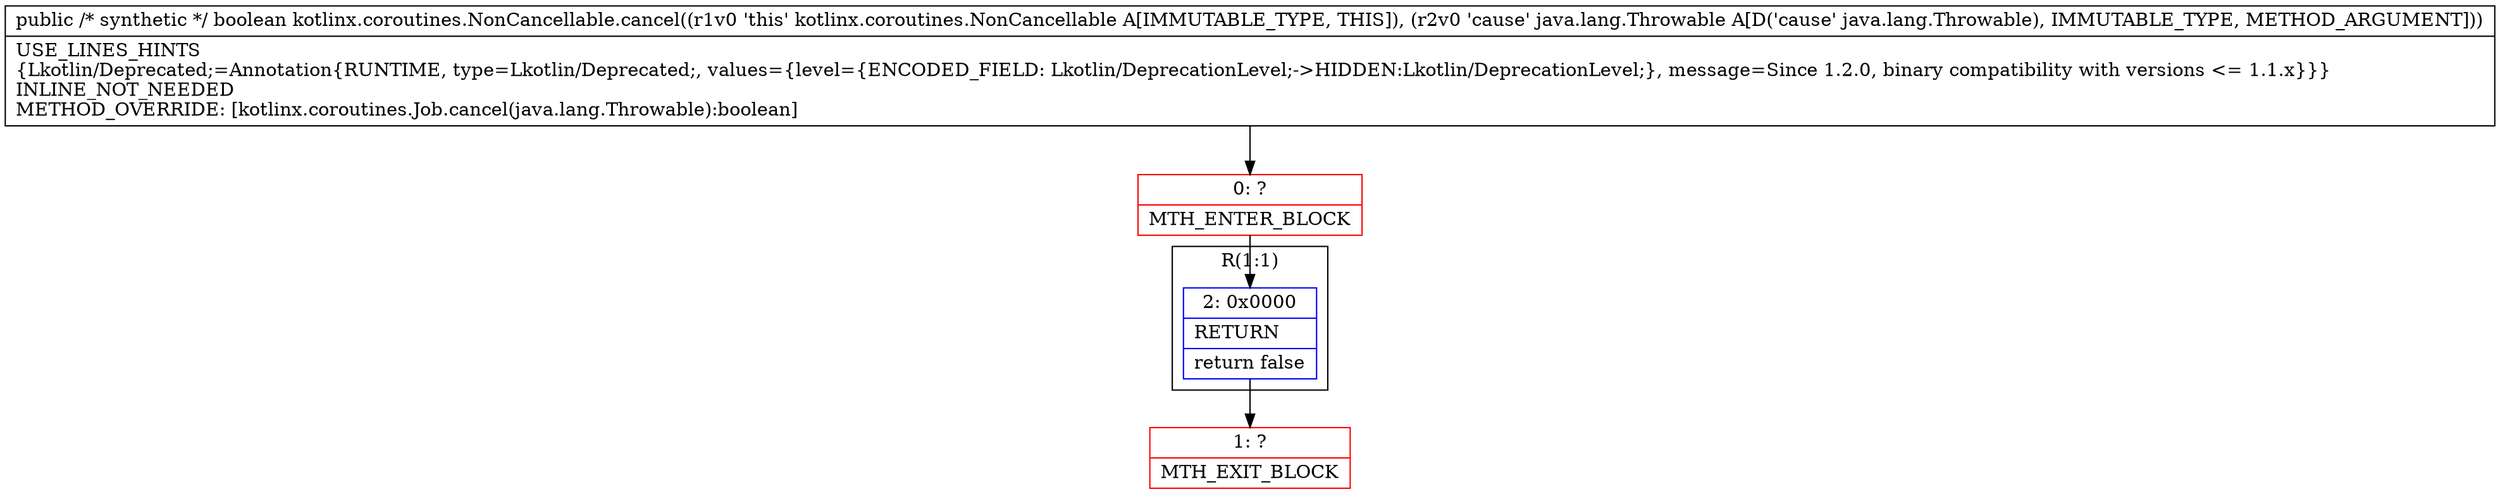 digraph "CFG forkotlinx.coroutines.NonCancellable.cancel(Ljava\/lang\/Throwable;)Z" {
subgraph cluster_Region_544426311 {
label = "R(1:1)";
node [shape=record,color=blue];
Node_2 [shape=record,label="{2\:\ 0x0000|RETURN\l|return false\l}"];
}
Node_0 [shape=record,color=red,label="{0\:\ ?|MTH_ENTER_BLOCK\l}"];
Node_1 [shape=record,color=red,label="{1\:\ ?|MTH_EXIT_BLOCK\l}"];
MethodNode[shape=record,label="{public \/* synthetic *\/ boolean kotlinx.coroutines.NonCancellable.cancel((r1v0 'this' kotlinx.coroutines.NonCancellable A[IMMUTABLE_TYPE, THIS]), (r2v0 'cause' java.lang.Throwable A[D('cause' java.lang.Throwable), IMMUTABLE_TYPE, METHOD_ARGUMENT]))  | USE_LINES_HINTS\l\{Lkotlin\/Deprecated;=Annotation\{RUNTIME, type=Lkotlin\/Deprecated;, values=\{level=\{ENCODED_FIELD: Lkotlin\/DeprecationLevel;\-\>HIDDEN:Lkotlin\/DeprecationLevel;\}, message=Since 1.2.0, binary compatibility with versions \<= 1.1.x\}\}\}\lINLINE_NOT_NEEDED\lMETHOD_OVERRIDE: [kotlinx.coroutines.Job.cancel(java.lang.Throwable):boolean]\l}"];
MethodNode -> Node_0;Node_2 -> Node_1;
Node_0 -> Node_2;
}

